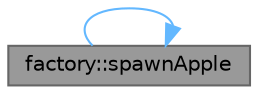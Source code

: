 digraph "factory::spawnApple"
{
 // LATEX_PDF_SIZE
  bgcolor="transparent";
  edge [fontname=Helvetica,fontsize=10,labelfontname=Helvetica,labelfontsize=10];
  node [fontname=Helvetica,fontsize=10,shape=box,height=0.2,width=0.4];
  rankdir="LR";
  Node1 [id="Node000001",label="factory::spawnApple",height=0.2,width=0.4,color="gray40", fillcolor="grey60", style="filled", fontcolor="black",tooltip="Spawns an apple game object with its components."];
  Node1 -> Node1 [id="edge1_Node000001_Node000001",color="steelblue1",style="solid",tooltip=" "];
}

